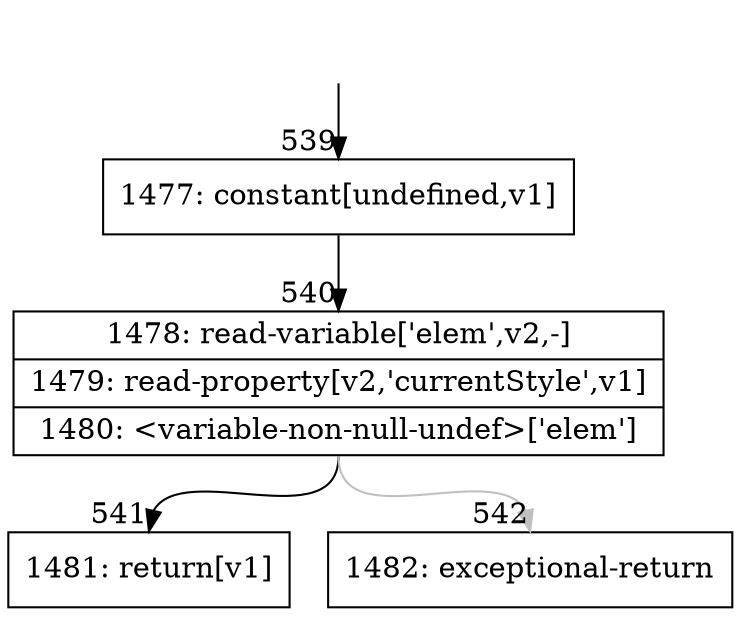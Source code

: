 digraph {
rankdir="TD"
BB_entry57[shape=none,label=""];
BB_entry57 -> BB539 [tailport=s, headport=n, headlabel="    539"]
BB539 [shape=record label="{1477: constant[undefined,v1]}" ] 
BB539 -> BB540 [tailport=s, headport=n, headlabel="      540"]
BB540 [shape=record label="{1478: read-variable['elem',v2,-]|1479: read-property[v2,'currentStyle',v1]|1480: \<variable-non-null-undef\>['elem']}" ] 
BB540 -> BB541 [tailport=s, headport=n, headlabel="      541"]
BB540 -> BB542 [tailport=s, headport=n, color=gray, headlabel="      542"]
BB541 [shape=record label="{1481: return[v1]}" ] 
BB542 [shape=record label="{1482: exceptional-return}" ] 
//#$~ 853
}

